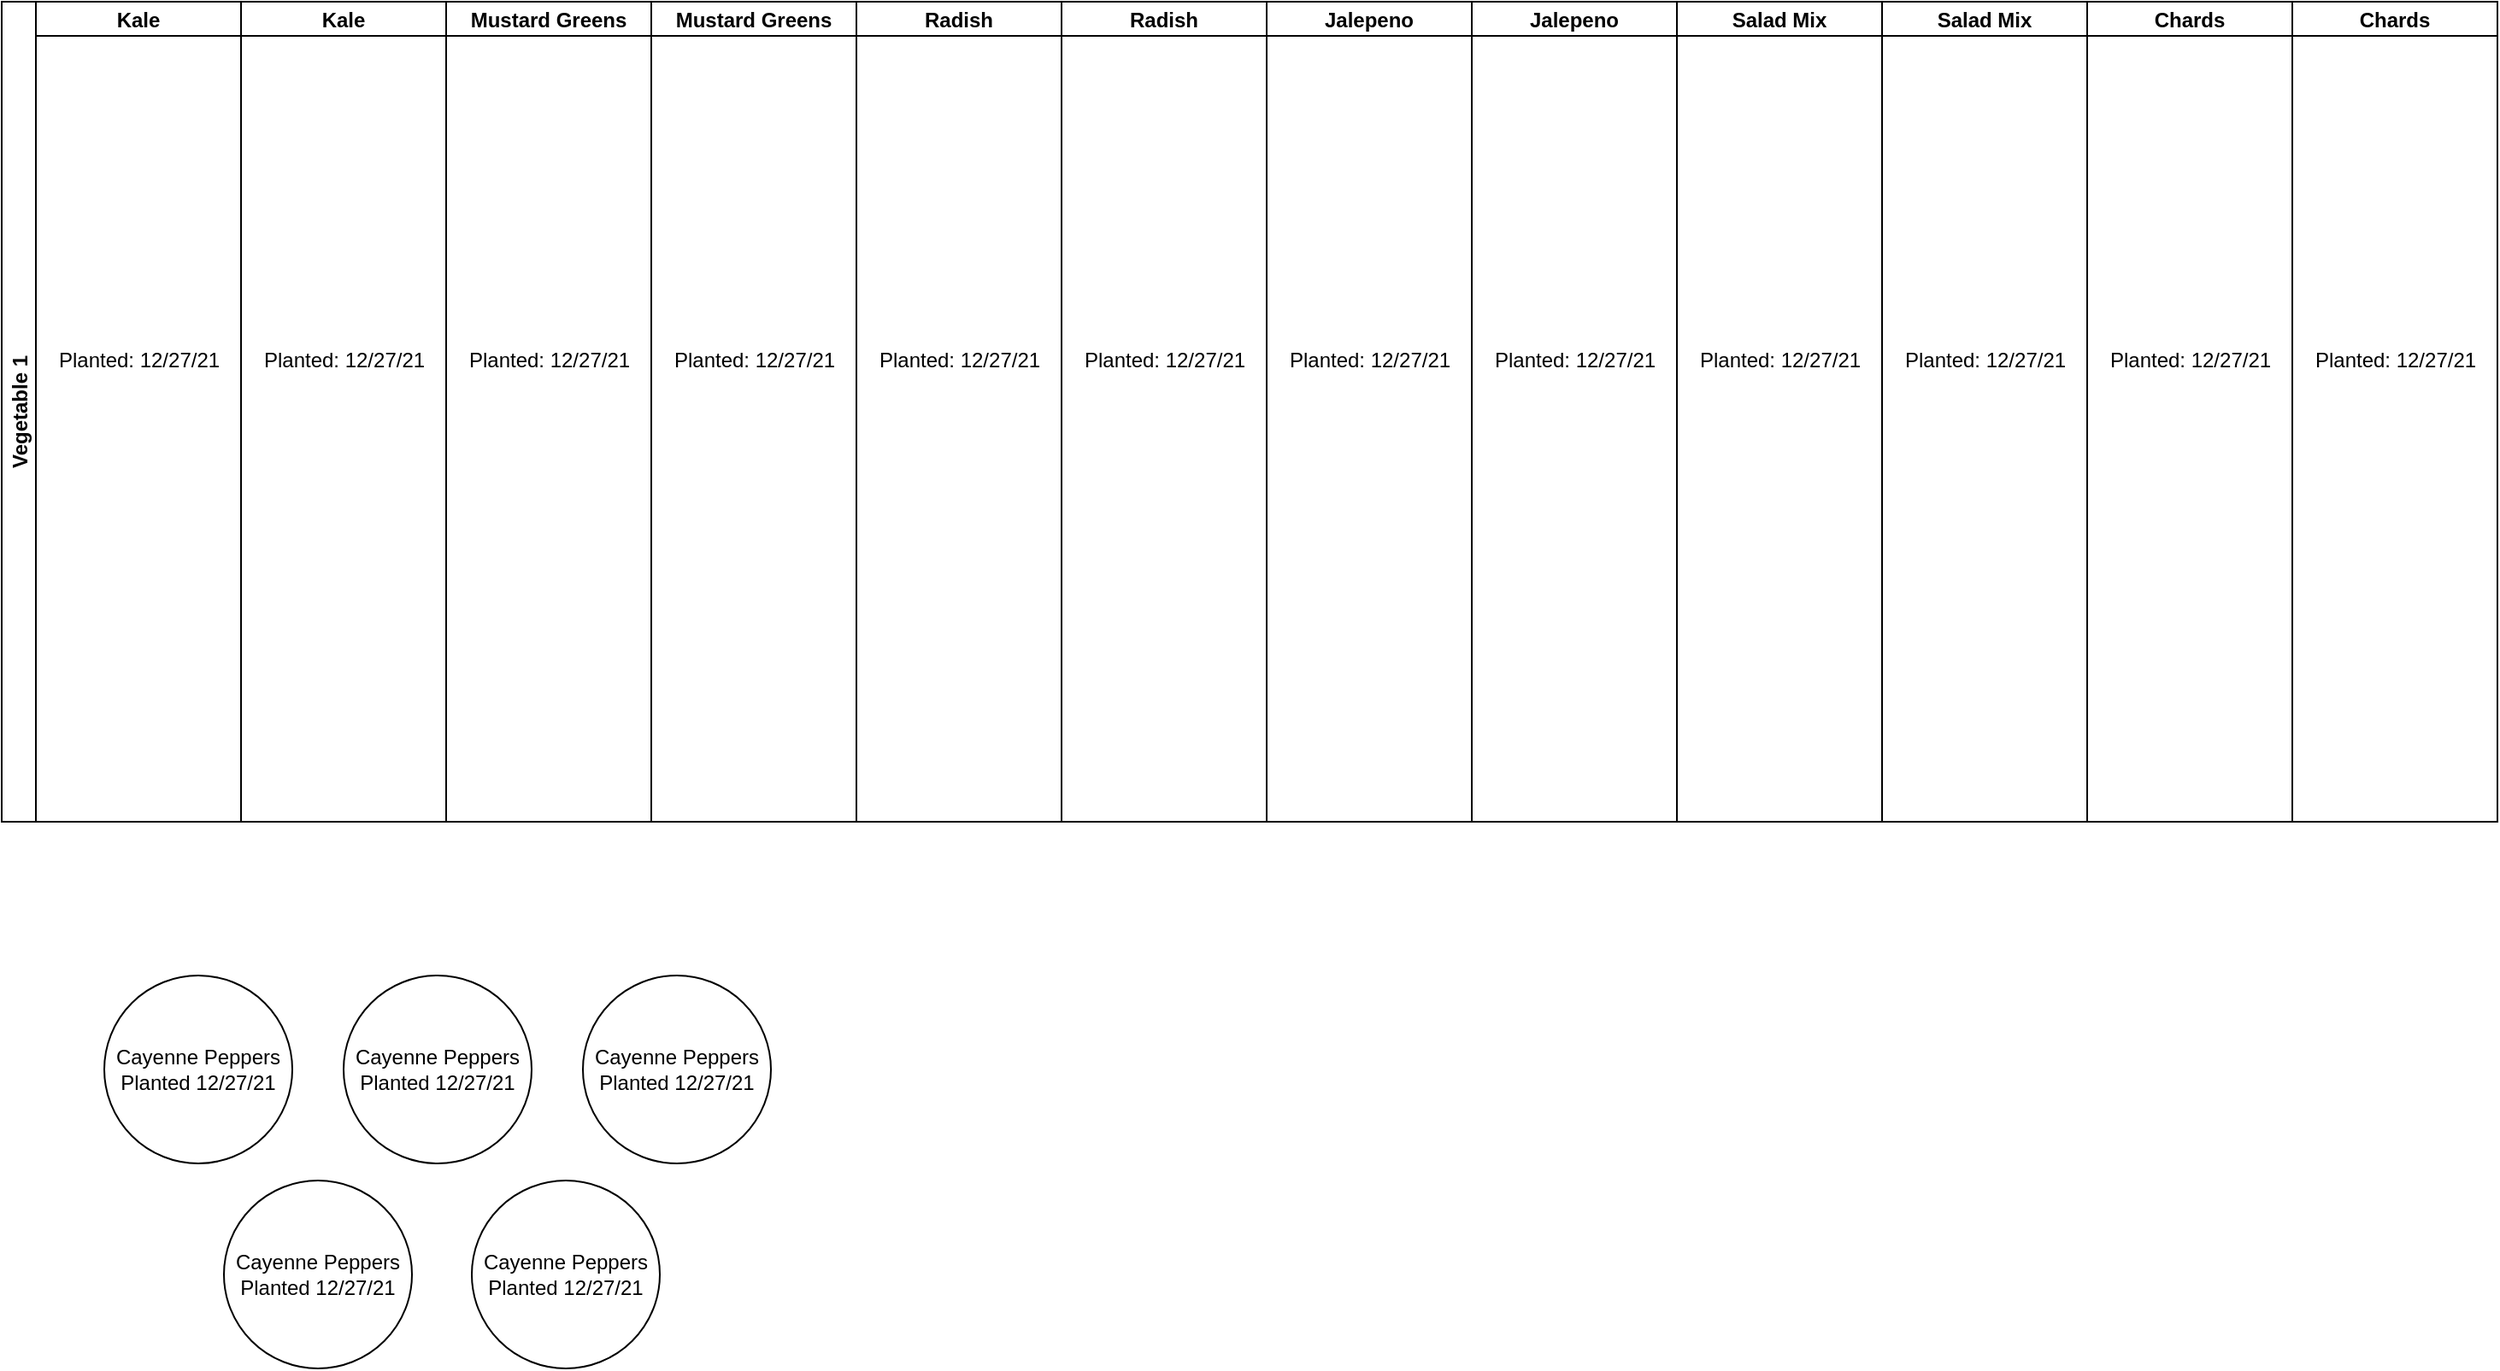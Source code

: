<mxfile version="16.1.0" type="github">
  <diagram id="yHEFBjre0bWm8jEzyCDF" name="Page-1">
    <mxGraphModel dx="2036" dy="1138" grid="1" gridSize="10" guides="1" tooltips="1" connect="1" arrows="1" fold="1" page="1" pageScale="1" pageWidth="850" pageHeight="1100" math="0" shadow="0">
      <root>
        <mxCell id="0" />
        <mxCell id="1" parent="0" />
        <mxCell id="S4OQC5h1mxq3_K8Vj7pI-27" value="&lt;div&gt;Planted: 12/27/21&lt;/div&gt;" style="group" parent="1" vertex="1" connectable="0">
          <mxGeometry x="40" y="160" width="1460" height="480" as="geometry" />
        </mxCell>
        <mxCell id="S4OQC5h1mxq3_K8Vj7pI-14" value="Vegetable 1" style="swimlane;childLayout=stackLayout;resizeParent=1;resizeParentMax=0;startSize=20;horizontal=0;horizontalStack=1;" parent="S4OQC5h1mxq3_K8Vj7pI-27" vertex="1">
          <mxGeometry width="380" height="480" as="geometry">
            <mxRectangle width="30" height="90" as="alternateBounds" />
          </mxGeometry>
        </mxCell>
        <mxCell id="S4OQC5h1mxq3_K8Vj7pI-15" value="Kale" style="swimlane;startSize=20;" parent="S4OQC5h1mxq3_K8Vj7pI-14" vertex="1">
          <mxGeometry x="20" width="120" height="480" as="geometry" />
        </mxCell>
        <mxCell id="S4OQC5h1mxq3_K8Vj7pI-28" value="&lt;div&gt;Planted: 12/27/21&lt;/div&gt;" style="text;html=1;align=center;verticalAlign=middle;resizable=0;points=[];autosize=1;strokeColor=none;fillColor=none;" parent="S4OQC5h1mxq3_K8Vj7pI-15" vertex="1">
          <mxGeometry x="5" y="200" width="110" height="20" as="geometry" />
        </mxCell>
        <mxCell id="S4OQC5h1mxq3_K8Vj7pI-16" value="Kale" style="swimlane;startSize=20;" parent="S4OQC5h1mxq3_K8Vj7pI-14" vertex="1">
          <mxGeometry x="140" width="120" height="480" as="geometry" />
        </mxCell>
        <mxCell id="S4OQC5h1mxq3_K8Vj7pI-33" value="&lt;div&gt;Planted: 12/27/21&lt;/div&gt;" style="text;html=1;align=center;verticalAlign=middle;resizable=0;points=[];autosize=1;strokeColor=none;fillColor=none;" parent="S4OQC5h1mxq3_K8Vj7pI-16" vertex="1">
          <mxGeometry x="5" y="200" width="110" height="20" as="geometry" />
        </mxCell>
        <mxCell id="S4OQC5h1mxq3_K8Vj7pI-17" value="Mustard Greens" style="swimlane;startSize=20;" parent="S4OQC5h1mxq3_K8Vj7pI-14" vertex="1">
          <mxGeometry x="260" width="120" height="480" as="geometry" />
        </mxCell>
        <mxCell id="S4OQC5h1mxq3_K8Vj7pI-18" value="Mustard Greens" style="swimlane;startSize=20;" parent="S4OQC5h1mxq3_K8Vj7pI-27" vertex="1">
          <mxGeometry x="380" width="120" height="480" as="geometry" />
        </mxCell>
        <mxCell id="S4OQC5h1mxq3_K8Vj7pI-19" value="Radish" style="swimlane;startSize=20;" parent="S4OQC5h1mxq3_K8Vj7pI-27" vertex="1">
          <mxGeometry x="500" width="120" height="480" as="geometry" />
        </mxCell>
        <mxCell id="S4OQC5h1mxq3_K8Vj7pI-20" value="Radish" style="swimlane;startSize=20;" parent="S4OQC5h1mxq3_K8Vj7pI-27" vertex="1">
          <mxGeometry x="620" width="120" height="480" as="geometry" />
        </mxCell>
        <mxCell id="S4OQC5h1mxq3_K8Vj7pI-21" value="Jalepeno" style="swimlane;startSize=20;" parent="S4OQC5h1mxq3_K8Vj7pI-27" vertex="1">
          <mxGeometry x="740" width="120" height="480" as="geometry" />
        </mxCell>
        <mxCell id="S4OQC5h1mxq3_K8Vj7pI-40" value="&lt;div&gt;Planted: 12/27/21&lt;/div&gt;" style="text;html=1;align=center;verticalAlign=middle;resizable=0;points=[];autosize=1;strokeColor=none;fillColor=none;" parent="S4OQC5h1mxq3_K8Vj7pI-21" vertex="1">
          <mxGeometry x="5" y="200" width="110" height="20" as="geometry" />
        </mxCell>
        <mxCell id="S4OQC5h1mxq3_K8Vj7pI-22" value="Jalepeno" style="swimlane;startSize=20;" parent="S4OQC5h1mxq3_K8Vj7pI-27" vertex="1">
          <mxGeometry x="860" width="120" height="480" as="geometry" />
        </mxCell>
        <mxCell id="S4OQC5h1mxq3_K8Vj7pI-41" value="&lt;div&gt;Planted: 12/27/21&lt;/div&gt;" style="text;html=1;align=center;verticalAlign=middle;resizable=0;points=[];autosize=1;strokeColor=none;fillColor=none;" parent="S4OQC5h1mxq3_K8Vj7pI-22" vertex="1">
          <mxGeometry x="5" y="200" width="110" height="20" as="geometry" />
        </mxCell>
        <mxCell id="S4OQC5h1mxq3_K8Vj7pI-23" value="Salad Mix" style="swimlane;startSize=20;" parent="S4OQC5h1mxq3_K8Vj7pI-27" vertex="1">
          <mxGeometry x="980" width="120" height="480" as="geometry" />
        </mxCell>
        <mxCell id="S4OQC5h1mxq3_K8Vj7pI-42" value="&lt;div&gt;Planted: 12/27/21&lt;/div&gt;" style="text;html=1;align=center;verticalAlign=middle;resizable=0;points=[];autosize=1;strokeColor=none;fillColor=none;" parent="S4OQC5h1mxq3_K8Vj7pI-23" vertex="1">
          <mxGeometry x="5" y="200" width="110" height="20" as="geometry" />
        </mxCell>
        <mxCell id="S4OQC5h1mxq3_K8Vj7pI-24" value="Salad Mix" style="swimlane;startSize=20;" parent="S4OQC5h1mxq3_K8Vj7pI-27" vertex="1">
          <mxGeometry x="1100" width="120" height="480" as="geometry" />
        </mxCell>
        <mxCell id="S4OQC5h1mxq3_K8Vj7pI-43" value="&lt;div&gt;Planted: 12/27/21&lt;/div&gt;" style="text;html=1;align=center;verticalAlign=middle;resizable=0;points=[];autosize=1;strokeColor=none;fillColor=none;" parent="S4OQC5h1mxq3_K8Vj7pI-24" vertex="1">
          <mxGeometry x="5" y="200" width="110" height="20" as="geometry" />
        </mxCell>
        <mxCell id="S4OQC5h1mxq3_K8Vj7pI-25" value="Chards" style="swimlane;startSize=20;" parent="S4OQC5h1mxq3_K8Vj7pI-27" vertex="1">
          <mxGeometry x="1220" width="120" height="480" as="geometry" />
        </mxCell>
        <mxCell id="S4OQC5h1mxq3_K8Vj7pI-44" value="&lt;div&gt;&lt;div&gt;Planted: 12/27/21&lt;/div&gt;&lt;/div&gt;" style="text;html=1;align=center;verticalAlign=middle;resizable=0;points=[];autosize=1;strokeColor=none;fillColor=none;" parent="S4OQC5h1mxq3_K8Vj7pI-25" vertex="1">
          <mxGeometry x="5" y="200" width="110" height="20" as="geometry" />
        </mxCell>
        <mxCell id="S4OQC5h1mxq3_K8Vj7pI-26" value="Chards" style="swimlane;startSize=20;" parent="S4OQC5h1mxq3_K8Vj7pI-27" vertex="1">
          <mxGeometry x="1340" width="120" height="480" as="geometry" />
        </mxCell>
        <mxCell id="S4OQC5h1mxq3_K8Vj7pI-45" value="&lt;div&gt;&lt;div&gt;Planted: 12/27/21&lt;/div&gt;&lt;/div&gt;" style="text;html=1;align=center;verticalAlign=middle;resizable=0;points=[];autosize=1;strokeColor=none;fillColor=none;" parent="S4OQC5h1mxq3_K8Vj7pI-26" vertex="1">
          <mxGeometry x="5" y="200" width="110" height="20" as="geometry" />
        </mxCell>
        <mxCell id="S4OQC5h1mxq3_K8Vj7pI-34" value="&lt;div&gt;&lt;div&gt;Planted: 12/27/21&lt;/div&gt;&lt;/div&gt;" style="text;html=1;align=center;verticalAlign=middle;resizable=0;points=[];autosize=1;strokeColor=none;fillColor=none;" parent="1" vertex="1">
          <mxGeometry x="305" y="360" width="110" height="20" as="geometry" />
        </mxCell>
        <mxCell id="S4OQC5h1mxq3_K8Vj7pI-35" value="&lt;div&gt;&lt;div&gt;Planted: 12/27/21&lt;/div&gt;&lt;/div&gt;" style="text;html=1;align=center;verticalAlign=middle;resizable=0;points=[];autosize=1;strokeColor=none;fillColor=none;" parent="1" vertex="1">
          <mxGeometry x="425" y="360" width="110" height="20" as="geometry" />
        </mxCell>
        <mxCell id="S4OQC5h1mxq3_K8Vj7pI-37" value="&lt;div&gt;&lt;div&gt;Planted: 12/27/21&lt;/div&gt;&lt;/div&gt;" style="text;html=1;align=center;verticalAlign=middle;resizable=0;points=[];autosize=1;strokeColor=none;fillColor=none;" parent="1" vertex="1">
          <mxGeometry x="545" y="360" width="110" height="20" as="geometry" />
        </mxCell>
        <mxCell id="S4OQC5h1mxq3_K8Vj7pI-38" value="&lt;div&gt;&lt;div&gt;Planted: 12/27/21&lt;/div&gt;&lt;/div&gt;" style="text;html=1;align=center;verticalAlign=middle;resizable=0;points=[];autosize=1;strokeColor=none;fillColor=none;" parent="1" vertex="1">
          <mxGeometry x="665" y="360" width="110" height="20" as="geometry" />
        </mxCell>
        <mxCell id="-F5KsbFZE4-UDRd3xcNL-1" value="&lt;div&gt;Cayenne Peppers&lt;/div&gt;&lt;div&gt;Planted 12/27/21&lt;br&gt;&lt;/div&gt;" style="ellipse;whiteSpace=wrap;html=1;aspect=fixed;" vertex="1" parent="1">
          <mxGeometry x="100" y="730" width="110" height="110" as="geometry" />
        </mxCell>
        <mxCell id="-F5KsbFZE4-UDRd3xcNL-5" value="&lt;div&gt;Cayenne Peppers&lt;/div&gt;&lt;div&gt;Planted 12/27/21&lt;br&gt;&lt;/div&gt;" style="ellipse;whiteSpace=wrap;html=1;aspect=fixed;" vertex="1" parent="1">
          <mxGeometry x="240" y="730" width="110" height="110" as="geometry" />
        </mxCell>
        <mxCell id="-F5KsbFZE4-UDRd3xcNL-6" value="&lt;div&gt;Cayenne Peppers&lt;/div&gt;&lt;div&gt;Planted 12/27/21&lt;br&gt;&lt;/div&gt;" style="ellipse;whiteSpace=wrap;html=1;aspect=fixed;" vertex="1" parent="1">
          <mxGeometry x="380" y="730" width="110" height="110" as="geometry" />
        </mxCell>
        <mxCell id="-F5KsbFZE4-UDRd3xcNL-7" value="&lt;div&gt;Cayenne Peppers&lt;/div&gt;&lt;div&gt;Planted 12/27/21&lt;br&gt;&lt;/div&gt;" style="ellipse;whiteSpace=wrap;html=1;aspect=fixed;" vertex="1" parent="1">
          <mxGeometry x="170" y="850" width="110" height="110" as="geometry" />
        </mxCell>
        <mxCell id="-F5KsbFZE4-UDRd3xcNL-8" value="&lt;div&gt;Cayenne Peppers&lt;/div&gt;&lt;div&gt;Planted 12/27/21&lt;br&gt;&lt;/div&gt;" style="ellipse;whiteSpace=wrap;html=1;aspect=fixed;" vertex="1" parent="1">
          <mxGeometry x="315" y="850" width="110" height="110" as="geometry" />
        </mxCell>
      </root>
    </mxGraphModel>
  </diagram>
</mxfile>
